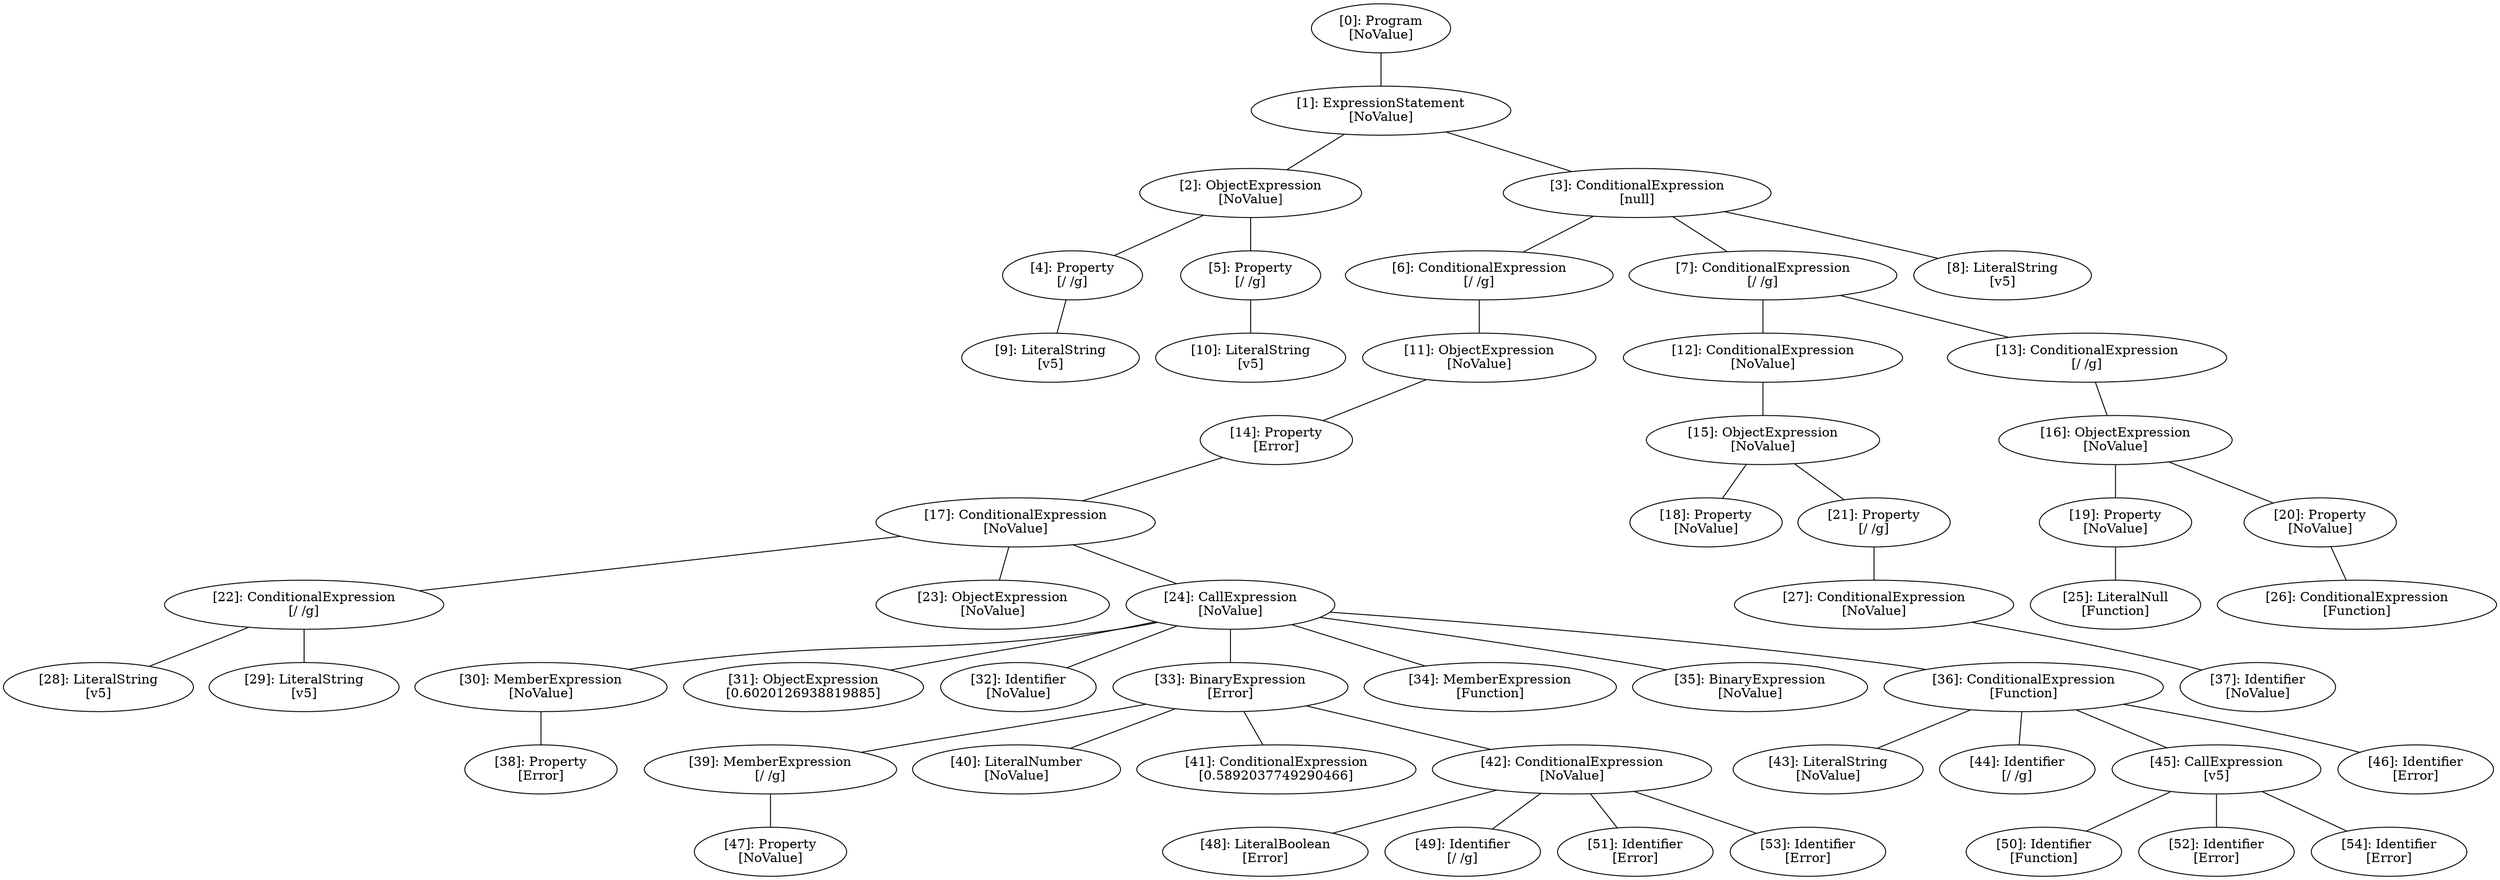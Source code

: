 // Result
graph {
	0 [label="[0]: Program
[NoValue]"]
	1 [label="[1]: ExpressionStatement
[NoValue]"]
	2 [label="[2]: ObjectExpression
[NoValue]"]
	3 [label="[3]: ConditionalExpression
[null]"]
	4 [label="[4]: Property
[/ /g]"]
	5 [label="[5]: Property
[/ /g]"]
	6 [label="[6]: ConditionalExpression
[/ /g]"]
	7 [label="[7]: ConditionalExpression
[/ /g]"]
	8 [label="[8]: LiteralString
[v5]"]
	9 [label="[9]: LiteralString
[v5]"]
	10 [label="[10]: LiteralString
[v5]"]
	11 [label="[11]: ObjectExpression
[NoValue]"]
	12 [label="[12]: ConditionalExpression
[NoValue]"]
	13 [label="[13]: ConditionalExpression
[/ /g]"]
	14 [label="[14]: Property
[Error]"]
	15 [label="[15]: ObjectExpression
[NoValue]"]
	16 [label="[16]: ObjectExpression
[NoValue]"]
	17 [label="[17]: ConditionalExpression
[NoValue]"]
	18 [label="[18]: Property
[NoValue]"]
	19 [label="[19]: Property
[NoValue]"]
	20 [label="[20]: Property
[NoValue]"]
	21 [label="[21]: Property
[/ /g]"]
	22 [label="[22]: ConditionalExpression
[/ /g]"]
	23 [label="[23]: ObjectExpression
[NoValue]"]
	24 [label="[24]: CallExpression
[NoValue]"]
	25 [label="[25]: LiteralNull
[Function]"]
	26 [label="[26]: ConditionalExpression
[Function]"]
	27 [label="[27]: ConditionalExpression
[NoValue]"]
	28 [label="[28]: LiteralString
[v5]"]
	29 [label="[29]: LiteralString
[v5]"]
	30 [label="[30]: MemberExpression
[NoValue]"]
	31 [label="[31]: ObjectExpression
[0.6020126938819885]"]
	32 [label="[32]: Identifier
[NoValue]"]
	33 [label="[33]: BinaryExpression
[Error]"]
	34 [label="[34]: MemberExpression
[Function]"]
	35 [label="[35]: BinaryExpression
[NoValue]"]
	36 [label="[36]: ConditionalExpression
[Function]"]
	37 [label="[37]: Identifier
[NoValue]"]
	38 [label="[38]: Property
[Error]"]
	39 [label="[39]: MemberExpression
[/ /g]"]
	40 [label="[40]: LiteralNumber
[NoValue]"]
	41 [label="[41]: ConditionalExpression
[0.5892037749290466]"]
	42 [label="[42]: ConditionalExpression
[NoValue]"]
	43 [label="[43]: LiteralString
[NoValue]"]
	44 [label="[44]: Identifier
[/ /g]"]
	45 [label="[45]: CallExpression
[v5]"]
	46 [label="[46]: Identifier
[Error]"]
	47 [label="[47]: Property
[NoValue]"]
	48 [label="[48]: LiteralBoolean
[Error]"]
	49 [label="[49]: Identifier
[/ /g]"]
	50 [label="[50]: Identifier
[Function]"]
	51 [label="[51]: Identifier
[Error]"]
	52 [label="[52]: Identifier
[Error]"]
	53 [label="[53]: Identifier
[Error]"]
	54 [label="[54]: Identifier
[Error]"]
	0 -- 1
	1 -- 2
	1 -- 3
	2 -- 4
	2 -- 5
	3 -- 6
	3 -- 7
	3 -- 8
	4 -- 9
	5 -- 10
	6 -- 11
	7 -- 12
	7 -- 13
	11 -- 14
	12 -- 15
	13 -- 16
	14 -- 17
	15 -- 18
	15 -- 21
	16 -- 19
	16 -- 20
	17 -- 22
	17 -- 23
	17 -- 24
	19 -- 25
	20 -- 26
	21 -- 27
	22 -- 28
	22 -- 29
	24 -- 30
	24 -- 31
	24 -- 32
	24 -- 33
	24 -- 34
	24 -- 35
	24 -- 36
	27 -- 37
	30 -- 38
	33 -- 39
	33 -- 40
	33 -- 41
	33 -- 42
	36 -- 43
	36 -- 44
	36 -- 45
	36 -- 46
	39 -- 47
	42 -- 48
	42 -- 49
	42 -- 51
	42 -- 53
	45 -- 50
	45 -- 52
	45 -- 54
}
